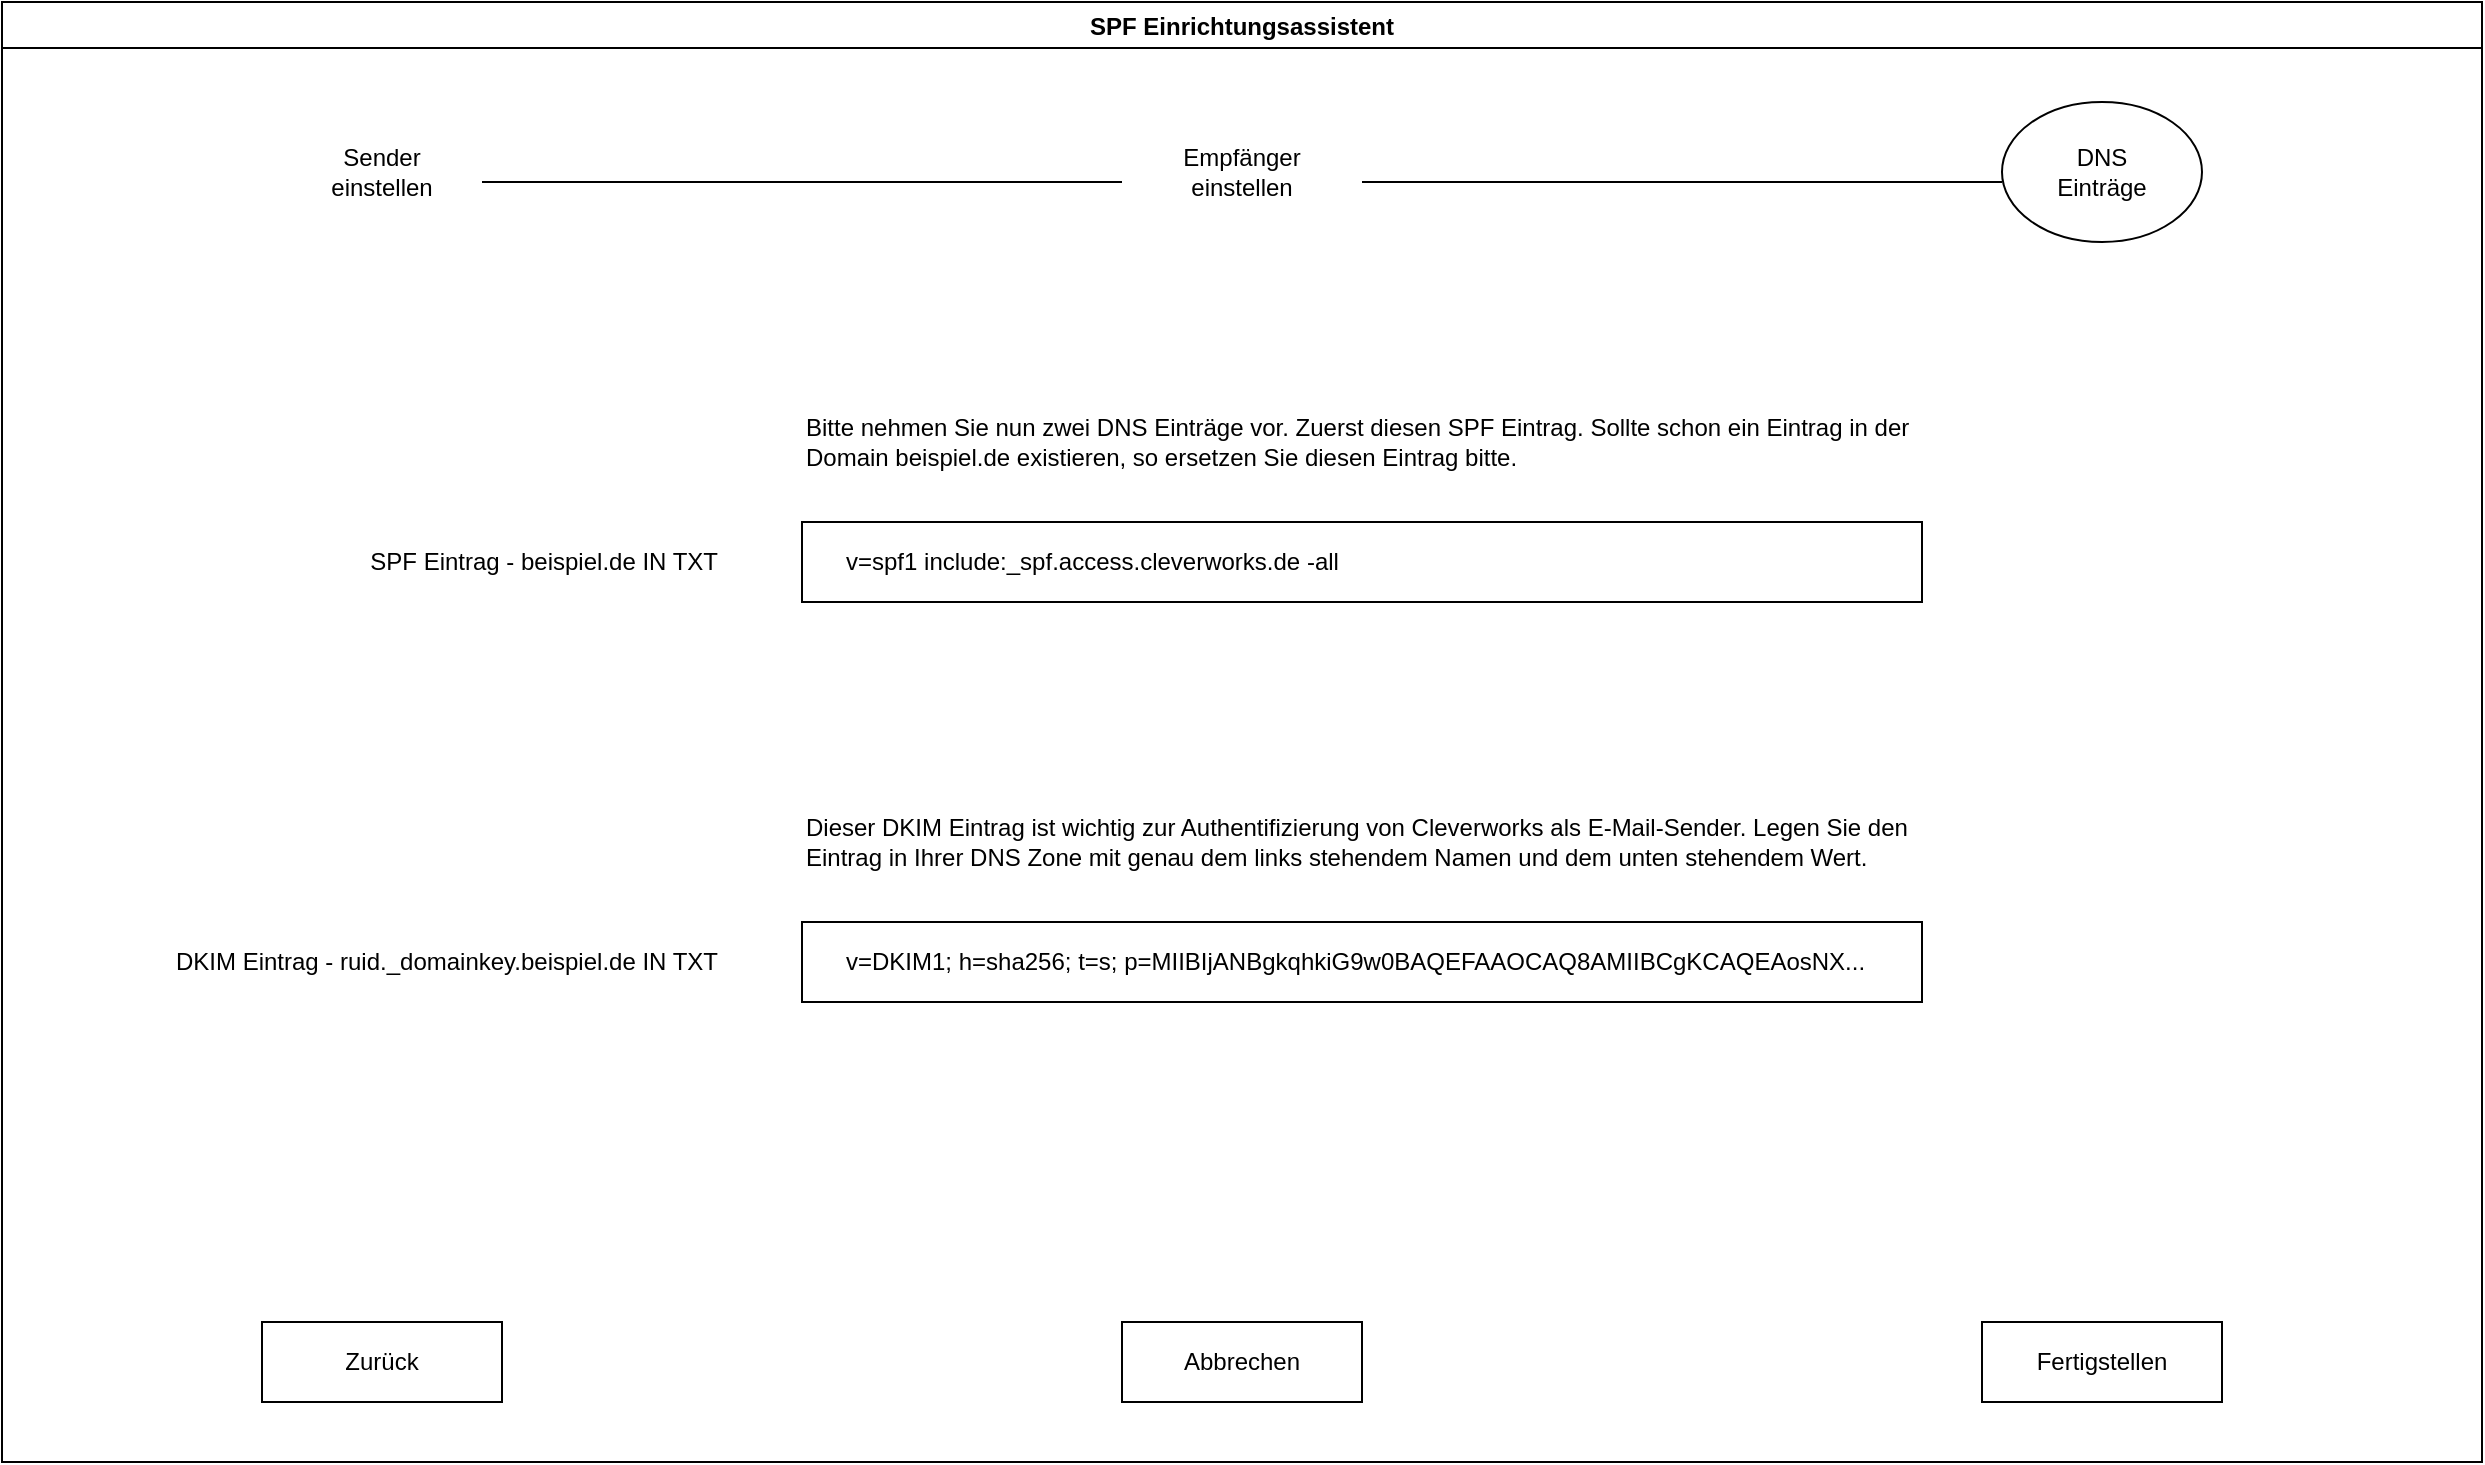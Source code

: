 <mxfile version="17.4.6" type="github"><diagram id="xAS_imKOM5dSRvDQSPRO" name="Page-1"><mxGraphModel dx="2062" dy="1054" grid="1" gridSize="10" guides="1" tooltips="1" connect="1" arrows="1" fold="1" page="1" pageScale="1" pageWidth="827" pageHeight="1169" math="0" shadow="0"><root><mxCell id="0"/><mxCell id="1" parent="0"/><mxCell id="gz3p5Tc1IfwTcuqHf2xV-1" value="SPF Einrichtungsassistent" style="swimlane;align=center;" parent="1" vertex="1"><mxGeometry x="200" y="140" width="1240" height="730" as="geometry"/></mxCell><mxCell id="gz3p5Tc1IfwTcuqHf2xV-2" value="Sender einstellen" style="text;html=1;strokeColor=none;fillColor=none;align=center;verticalAlign=middle;whiteSpace=wrap;rounded=0;" parent="gz3p5Tc1IfwTcuqHf2xV-1" vertex="1"><mxGeometry x="160" y="70" width="60" height="30" as="geometry"/></mxCell><mxCell id="gz3p5Tc1IfwTcuqHf2xV-3" value="Empfänger einstellen" style="text;html=1;strokeColor=none;fillColor=none;align=center;verticalAlign=middle;whiteSpace=wrap;rounded=0;" parent="gz3p5Tc1IfwTcuqHf2xV-1" vertex="1"><mxGeometry x="590" y="70" width="60" height="30" as="geometry"/></mxCell><mxCell id="gz3p5Tc1IfwTcuqHf2xV-5" value="DNS Einträge" style="text;html=1;strokeColor=none;fillColor=none;align=center;verticalAlign=middle;whiteSpace=wrap;rounded=0;" parent="gz3p5Tc1IfwTcuqHf2xV-1" vertex="1"><mxGeometry x="1020" y="70" width="60" height="30" as="geometry"/></mxCell><mxCell id="gz3p5Tc1IfwTcuqHf2xV-7" value="" style="endArrow=none;html=1;rounded=0;" parent="gz3p5Tc1IfwTcuqHf2xV-1" edge="1"><mxGeometry width="50" height="50" relative="1" as="geometry"><mxPoint x="680" y="90" as="sourcePoint"/><mxPoint x="1000" y="90" as="targetPoint"/></mxGeometry></mxCell><mxCell id="gz3p5Tc1IfwTcuqHf2xV-8" value="" style="ellipse;whiteSpace=wrap;html=1;fillColor=none;" parent="gz3p5Tc1IfwTcuqHf2xV-1" vertex="1"><mxGeometry x="1000" y="50" width="100" height="70" as="geometry"/></mxCell><mxCell id="gz3p5Tc1IfwTcuqHf2xV-12" value="SPF Eintrag - beispiel.de IN TXT" style="text;html=1;strokeColor=none;fillColor=none;align=right;verticalAlign=middle;whiteSpace=wrap;rounded=0;" parent="gz3p5Tc1IfwTcuqHf2xV-1" vertex="1"><mxGeometry x="160" y="260" width="200" height="40" as="geometry"/></mxCell><mxCell id="gz3p5Tc1IfwTcuqHf2xV-13" value="DKIM Eintrag - ruid._domainkey.beispiel.de IN TXT" style="text;html=1;strokeColor=none;fillColor=none;align=right;verticalAlign=middle;whiteSpace=wrap;rounded=0;" parent="gz3p5Tc1IfwTcuqHf2xV-1" vertex="1"><mxGeometry x="70" y="460" width="290" height="40" as="geometry"/></mxCell><mxCell id="gz3p5Tc1IfwTcuqHf2xV-14" value="" style="rounded=0;whiteSpace=wrap;html=1;fillColor=none;" parent="gz3p5Tc1IfwTcuqHf2xV-1" vertex="1"><mxGeometry x="400" y="460" width="560" height="40" as="geometry"/></mxCell><mxCell id="gz3p5Tc1IfwTcuqHf2xV-18" value="&lt;font color=&quot;#000000&quot;&gt;Bitte nehmen Sie nun zwei DNS Einträge vor. Zuerst diesen SPF Eintrag. Sollte schon ein Eintrag in der Domain beispiel.de existieren, so ersetzen Sie diesen Eintrag bitte.&lt;/font&gt;" style="text;html=1;strokeColor=none;fillColor=none;align=left;verticalAlign=middle;whiteSpace=wrap;rounded=0;fontColor=#999999;" parent="gz3p5Tc1IfwTcuqHf2xV-1" vertex="1"><mxGeometry x="400" y="200" width="560" height="40" as="geometry"/></mxCell><mxCell id="gz3p5Tc1IfwTcuqHf2xV-11" value="" style="rounded=0;whiteSpace=wrap;html=1;fillColor=none;" parent="gz3p5Tc1IfwTcuqHf2xV-1" vertex="1"><mxGeometry x="400" y="260" width="560" height="40" as="geometry"/></mxCell><mxCell id="gz3p5Tc1IfwTcuqHf2xV-19" value="Fertigstellen" style="rounded=0;whiteSpace=wrap;html=1;fontColor=#000000;fillColor=none;" parent="gz3p5Tc1IfwTcuqHf2xV-1" vertex="1"><mxGeometry x="990" y="660" width="120" height="40" as="geometry"/></mxCell><mxCell id="gz3p5Tc1IfwTcuqHf2xV-20" value="Abbrechen" style="rounded=0;whiteSpace=wrap;html=1;fontColor=#000000;fillColor=none;" parent="gz3p5Tc1IfwTcuqHf2xV-1" vertex="1"><mxGeometry x="560" y="660" width="120" height="40" as="geometry"/></mxCell><mxCell id="2iWsji2MtzDoY61VwPtm-1" value="Zurück" style="rounded=0;whiteSpace=wrap;html=1;fontColor=#000000;fillColor=none;" parent="gz3p5Tc1IfwTcuqHf2xV-1" vertex="1"><mxGeometry x="130" y="660" width="120" height="40" as="geometry"/></mxCell><mxCell id="B-ROg5uhqrUZikyIXMME-2" value="v=spf1 include:_spf.access.cleverworks.de -all" style="text;html=1;strokeColor=none;fillColor=none;align=left;verticalAlign=middle;whiteSpace=wrap;rounded=0;" vertex="1" parent="gz3p5Tc1IfwTcuqHf2xV-1"><mxGeometry x="420" y="260" width="520" height="40" as="geometry"/></mxCell><mxCell id="B-ROg5uhqrUZikyIXMME-3" value="v=DKIM1; h=sha256; t=s; p=MIIBIjANBgkqhkiG9w0BAQEFAAOCAQ8AMIIBCgKCAQEAosNX..." style="text;html=1;strokeColor=none;fillColor=none;align=left;verticalAlign=middle;whiteSpace=wrap;rounded=0;" vertex="1" parent="gz3p5Tc1IfwTcuqHf2xV-1"><mxGeometry x="420" y="460" width="520" height="40" as="geometry"/></mxCell><mxCell id="B-ROg5uhqrUZikyIXMME-5" value="Dieser DKIM Eintrag ist wichtig zur Authentifizierung von Cleverworks als E-Mail-Sender. Legen Sie den Eintrag in Ihrer DNS Zone mit genau dem links stehendem Namen und dem unten stehendem Wert." style="text;html=1;strokeColor=none;fillColor=none;align=left;verticalAlign=middle;whiteSpace=wrap;rounded=0;" vertex="1" parent="gz3p5Tc1IfwTcuqHf2xV-1"><mxGeometry x="400" y="400" width="560" height="40" as="geometry"/></mxCell><mxCell id="gz3p5Tc1IfwTcuqHf2xV-6" value="" style="endArrow=none;html=1;rounded=0;" parent="1" edge="1"><mxGeometry width="50" height="50" relative="1" as="geometry"><mxPoint x="440" y="230" as="sourcePoint"/><mxPoint x="760" y="230" as="targetPoint"/></mxGeometry></mxCell></root></mxGraphModel></diagram></mxfile>